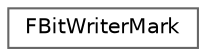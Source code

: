 digraph "Graphical Class Hierarchy"
{
 // INTERACTIVE_SVG=YES
 // LATEX_PDF_SIZE
  bgcolor="transparent";
  edge [fontname=Helvetica,fontsize=10,labelfontname=Helvetica,labelfontsize=10];
  node [fontname=Helvetica,fontsize=10,shape=box,height=0.2,width=0.4];
  rankdir="LR";
  Node0 [id="Node000000",label="FBitWriterMark",height=0.2,width=0.4,color="grey40", fillcolor="white", style="filled",URL="$db/dca/structFBitWriterMark.html",tooltip=" "];
}
